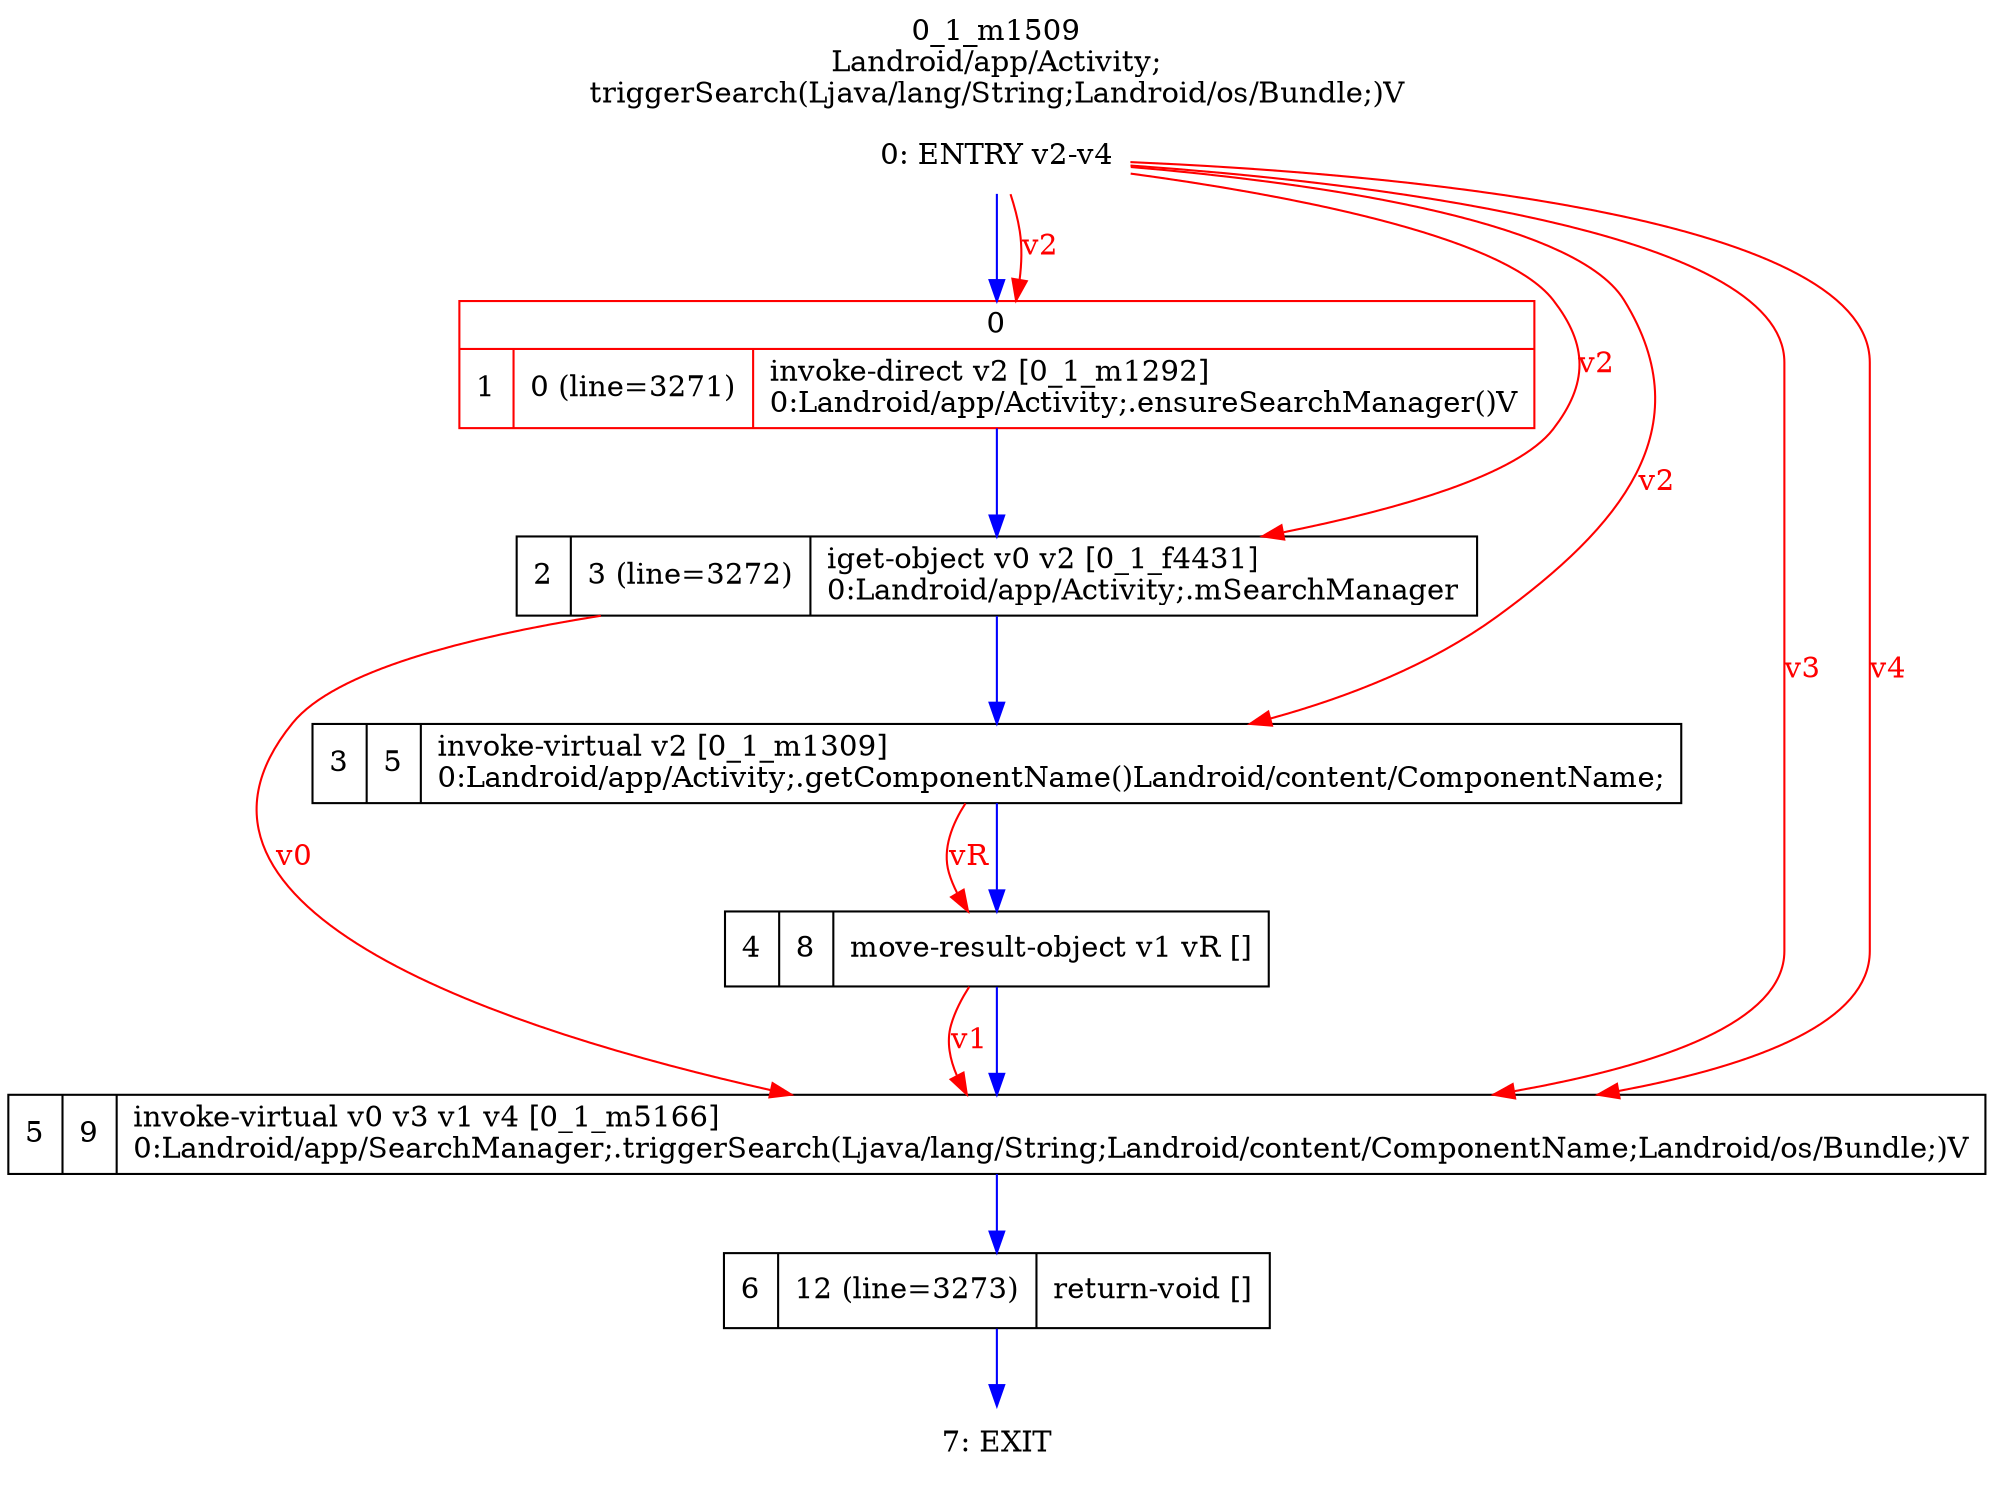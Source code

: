 digraph G {
rankdir=UD;
labelloc=t;
label="0_1_m1509\nLandroid/app/Activity;
triggerSearch(Ljava/lang/String;Landroid/os/Bundle;)V";
0[label="0: ENTRY v2-v4",shape=plaintext];
1[label="{0|{1|0 (line=3271)|invoke-direct v2 [0_1_m1292]\l0:Landroid/app/Activity;.ensureSearchManager()V\l}}",shape=record,URL="0_1_m1292.dot", color=red];
2[label="2|3 (line=3272)|iget-object v0 v2 [0_1_f4431]\l0:Landroid/app/Activity;.mSearchManager\l",shape=record];
3[label="3|5|invoke-virtual v2 [0_1_m1309]\l0:Landroid/app/Activity;.getComponentName()Landroid/content/ComponentName;\l",shape=record,URL="0_1_m1309.dot"];
4[label="4|8|move-result-object v1 vR []\l",shape=record];
5[label="5|9|invoke-virtual v0 v3 v1 v4 [0_1_m5166]\l0:Landroid/app/SearchManager;.triggerSearch(Ljava/lang/String;Landroid/content/ComponentName;Landroid/os/Bundle;)V\l",shape=record,URL="0_1_m5166.dot"];
6[label="6|12 (line=3273)|return-void []\l",shape=record];
7[label="7: EXIT",shape=plaintext];
0->1 [color=blue, fontcolor=blue,weight=100, taillabel=""];
1->2 [color=blue, fontcolor=blue,weight=100, taillabel=""];
2->3 [color=blue, fontcolor=blue,weight=100, taillabel=""];
3->4 [color=blue, fontcolor=blue,weight=100, taillabel=""];
4->5 [color=blue, fontcolor=blue,weight=100, taillabel=""];
5->6 [color=blue, fontcolor=blue,weight=100, taillabel=""];
6->7 [color=blue, fontcolor=blue,weight=100, taillabel=""];
0->1 [color=red, fontcolor=red, label="v2"];
0->2 [color=red, fontcolor=red, label="v2"];
0->3 [color=red, fontcolor=red, label="v2"];
3->4 [color=red, fontcolor=red, label="vR"];
0->5 [color=red, fontcolor=red, label="v3"];
0->5 [color=red, fontcolor=red, label="v4"];
2->5 [color=red, fontcolor=red, label="v0"];
4->5 [color=red, fontcolor=red, label="v1"];
}
